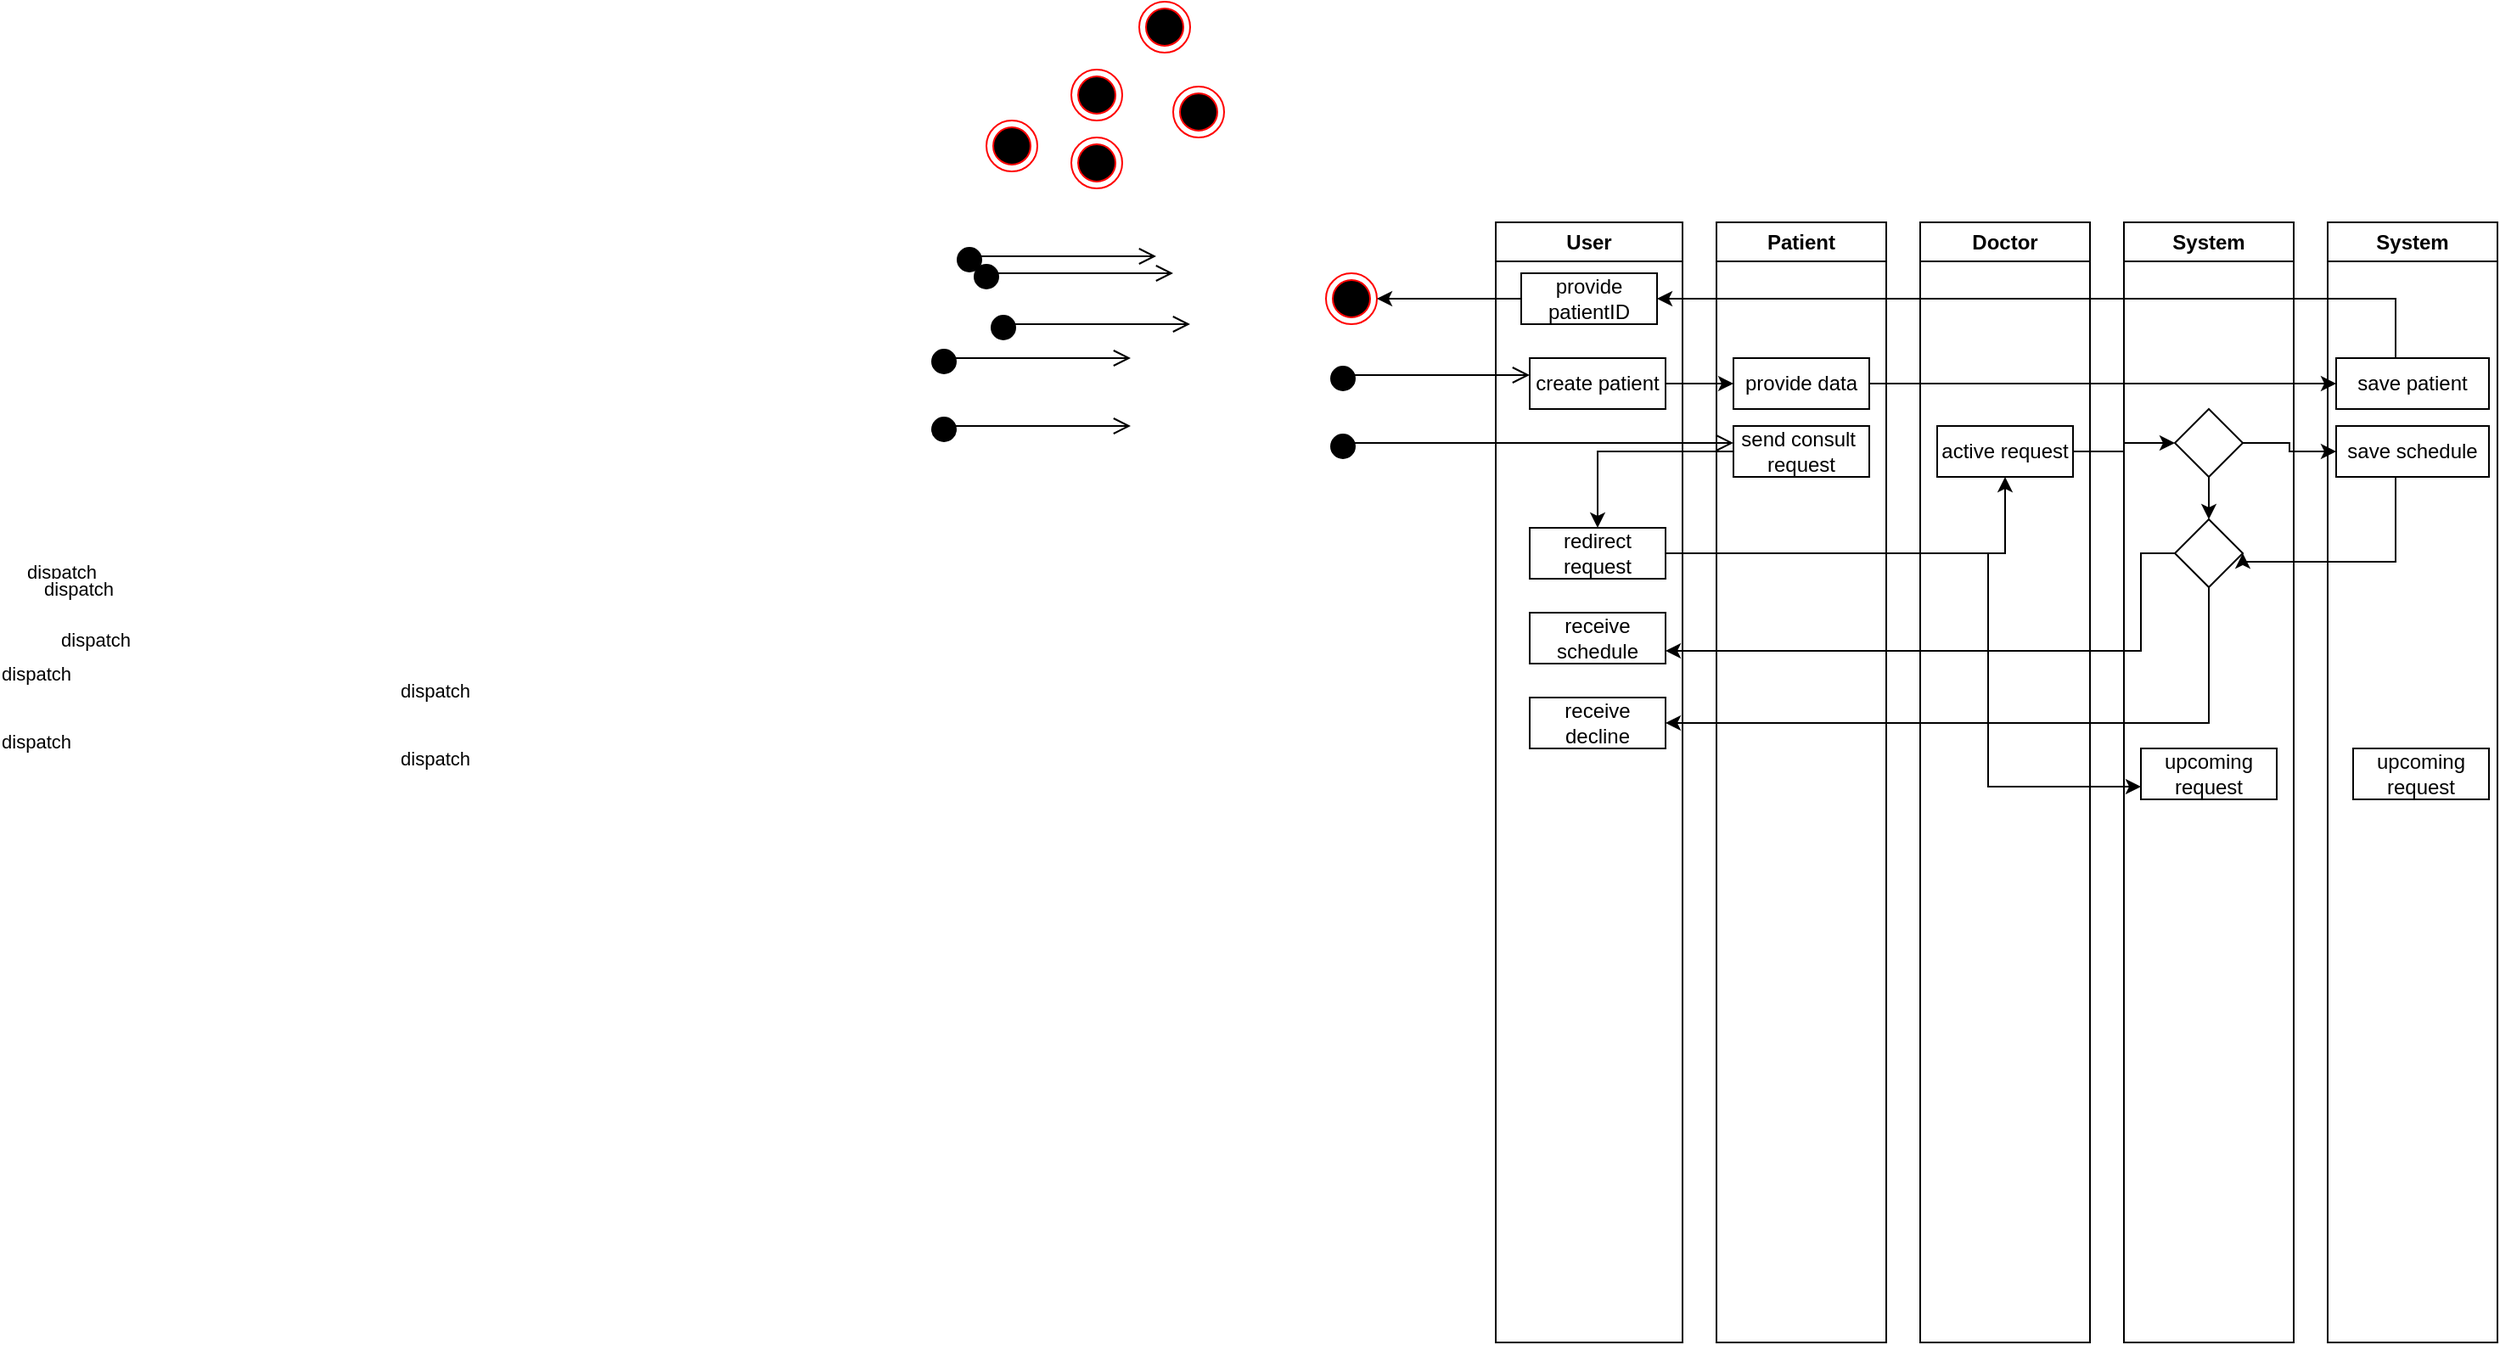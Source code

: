 <mxfile version="21.1.1" type="github">
  <diagram name="Page-1" id="Dt-ZxNauOOQQzTgZztIT">
    <mxGraphModel dx="3100" dy="2690" grid="1" gridSize="10" guides="1" tooltips="1" connect="1" arrows="1" fold="1" page="1" pageScale="1" pageWidth="850" pageHeight="1100" math="0" shadow="0">
      <root>
        <mxCell id="0" />
        <mxCell id="1" parent="0" />
        <mxCell id="F1hbvukqpj42X-t-kXSJ-1" value="User" style="swimlane;whiteSpace=wrap;html=1;" vertex="1" parent="1">
          <mxGeometry x="-100" y="-1410" width="110" height="660" as="geometry" />
        </mxCell>
        <mxCell id="F1hbvukqpj42X-t-kXSJ-13" value="create patient" style="whiteSpace=wrap;html=1;" vertex="1" parent="F1hbvukqpj42X-t-kXSJ-1">
          <mxGeometry x="20" y="80" width="80" height="30" as="geometry" />
        </mxCell>
        <mxCell id="F1hbvukqpj42X-t-kXSJ-19" value="provide patientID" style="whiteSpace=wrap;html=1;" vertex="1" parent="F1hbvukqpj42X-t-kXSJ-1">
          <mxGeometry x="15" y="30" width="80" height="30" as="geometry" />
        </mxCell>
        <mxCell id="F1hbvukqpj42X-t-kXSJ-32" value="dispatch" style="html=1;verticalAlign=bottom;startArrow=circle;startFill=1;endArrow=open;startSize=6;endSize=8;edgeStyle=elbowEdgeStyle;elbow=vertical;curved=0;rounded=0;entryX=0;entryY=0.333;entryDx=0;entryDy=0;entryPerimeter=0;" edge="1" parent="F1hbvukqpj42X-t-kXSJ-1" target="F1hbvukqpj42X-t-kXSJ-31">
          <mxGeometry x="-1" y="275" width="80" relative="1" as="geometry">
            <mxPoint x="-90" y="140" as="sourcePoint" />
            <mxPoint x="130" y="130" as="targetPoint" />
            <Array as="points">
              <mxPoint x="-70" y="130" />
            </Array>
            <mxPoint x="-260" y="185" as="offset" />
          </mxGeometry>
        </mxCell>
        <mxCell id="F1hbvukqpj42X-t-kXSJ-34" value="redirect request" style="whiteSpace=wrap;html=1;" vertex="1" parent="F1hbvukqpj42X-t-kXSJ-1">
          <mxGeometry x="20" y="180" width="80" height="30" as="geometry" />
        </mxCell>
        <mxCell id="F1hbvukqpj42X-t-kXSJ-47" value="receive schedule" style="whiteSpace=wrap;html=1;" vertex="1" parent="F1hbvukqpj42X-t-kXSJ-1">
          <mxGeometry x="20" y="230" width="80" height="30" as="geometry" />
        </mxCell>
        <mxCell id="F1hbvukqpj42X-t-kXSJ-48" value="receive decline" style="whiteSpace=wrap;html=1;" vertex="1" parent="F1hbvukqpj42X-t-kXSJ-1">
          <mxGeometry x="20" y="280" width="80" height="30" as="geometry" />
        </mxCell>
        <mxCell id="F1hbvukqpj42X-t-kXSJ-2" value="Patient" style="swimlane;whiteSpace=wrap;html=1;startSize=23;" vertex="1" parent="1">
          <mxGeometry x="30" y="-1410" width="100" height="660" as="geometry" />
        </mxCell>
        <mxCell id="F1hbvukqpj42X-t-kXSJ-31" value="send consult&amp;nbsp; request" style="whiteSpace=wrap;html=1;" vertex="1" parent="F1hbvukqpj42X-t-kXSJ-2">
          <mxGeometry x="10" y="120" width="80" height="30" as="geometry" />
        </mxCell>
        <mxCell id="F1hbvukqpj42X-t-kXSJ-3" value="System" style="swimlane;whiteSpace=wrap;html=1;" vertex="1" parent="1">
          <mxGeometry x="270" y="-1410" width="100" height="660" as="geometry" />
        </mxCell>
        <mxCell id="F1hbvukqpj42X-t-kXSJ-51" value="" style="edgeStyle=orthogonalEdgeStyle;rounded=0;orthogonalLoop=1;jettySize=auto;html=1;" edge="1" parent="F1hbvukqpj42X-t-kXSJ-3" source="F1hbvukqpj42X-t-kXSJ-43" target="F1hbvukqpj42X-t-kXSJ-49">
          <mxGeometry relative="1" as="geometry" />
        </mxCell>
        <mxCell id="F1hbvukqpj42X-t-kXSJ-43" value="" style="rhombus;whiteSpace=wrap;html=1;" vertex="1" parent="F1hbvukqpj42X-t-kXSJ-3">
          <mxGeometry x="30" y="110" width="40" height="40" as="geometry" />
        </mxCell>
        <mxCell id="F1hbvukqpj42X-t-kXSJ-49" value="" style="rhombus;whiteSpace=wrap;html=1;" vertex="1" parent="F1hbvukqpj42X-t-kXSJ-3">
          <mxGeometry x="30" y="175" width="40" height="40" as="geometry" />
        </mxCell>
        <mxCell id="F1hbvukqpj42X-t-kXSJ-54" value="upcoming request" style="whiteSpace=wrap;html=1;" vertex="1" parent="F1hbvukqpj42X-t-kXSJ-3">
          <mxGeometry x="10" y="310" width="80" height="30" as="geometry" />
        </mxCell>
        <mxCell id="F1hbvukqpj42X-t-kXSJ-4" value="Doctor" style="swimlane;whiteSpace=wrap;html=1;" vertex="1" parent="1">
          <mxGeometry x="150" y="-1410" width="100" height="660" as="geometry" />
        </mxCell>
        <mxCell id="F1hbvukqpj42X-t-kXSJ-38" value="active request" style="whiteSpace=wrap;html=1;" vertex="1" parent="F1hbvukqpj42X-t-kXSJ-4">
          <mxGeometry x="10" y="120" width="80" height="30" as="geometry" />
        </mxCell>
        <mxCell id="F1hbvukqpj42X-t-kXSJ-5" value="System" style="swimlane;whiteSpace=wrap;html=1;" vertex="1" parent="1">
          <mxGeometry x="390" y="-1410" width="100" height="660" as="geometry" />
        </mxCell>
        <mxCell id="F1hbvukqpj42X-t-kXSJ-16" value="save patient" style="whiteSpace=wrap;html=1;" vertex="1" parent="F1hbvukqpj42X-t-kXSJ-5">
          <mxGeometry x="5" y="80" width="90" height="30" as="geometry" />
        </mxCell>
        <mxCell id="F1hbvukqpj42X-t-kXSJ-45" value="save schedule" style="whiteSpace=wrap;html=1;" vertex="1" parent="F1hbvukqpj42X-t-kXSJ-5">
          <mxGeometry x="5" y="120" width="90" height="30" as="geometry" />
        </mxCell>
        <mxCell id="F1hbvukqpj42X-t-kXSJ-56" value="upcoming request" style="whiteSpace=wrap;html=1;" vertex="1" parent="F1hbvukqpj42X-t-kXSJ-5">
          <mxGeometry x="15" y="310" width="80" height="30" as="geometry" />
        </mxCell>
        <mxCell id="F1hbvukqpj42X-t-kXSJ-7" value="dispatch" style="html=1;verticalAlign=bottom;startArrow=circle;startFill=1;endArrow=open;startSize=6;endSize=8;edgeStyle=elbowEdgeStyle;elbow=vertical;curved=0;rounded=0;" edge="1" parent="1">
          <mxGeometry x="-1" y="275" width="80" relative="1" as="geometry">
            <mxPoint x="-190" y="-1310" as="sourcePoint" />
            <mxPoint x="-80" y="-1320" as="targetPoint" />
            <Array as="points">
              <mxPoint x="-170" y="-1320" />
            </Array>
            <mxPoint x="-260" y="185" as="offset" />
          </mxGeometry>
        </mxCell>
        <mxCell id="F1hbvukqpj42X-t-kXSJ-8" value="dispatch" style="html=1;verticalAlign=bottom;startArrow=circle;startFill=1;endArrow=open;startSize=6;endSize=8;edgeStyle=elbowEdgeStyle;elbow=vertical;curved=0;rounded=0;" edge="1" parent="1">
          <mxGeometry x="-1" y="275" width="80" relative="1" as="geometry">
            <mxPoint x="-390" y="-1340" as="sourcePoint" />
            <mxPoint x="-280" y="-1350" as="targetPoint" />
            <Array as="points">
              <mxPoint x="-370" y="-1350" />
            </Array>
            <mxPoint x="-260" y="185" as="offset" />
          </mxGeometry>
        </mxCell>
        <mxCell id="F1hbvukqpj42X-t-kXSJ-9" value="dispatch" style="html=1;verticalAlign=bottom;startArrow=circle;startFill=1;endArrow=open;startSize=6;endSize=8;edgeStyle=elbowEdgeStyle;elbow=vertical;curved=0;rounded=0;" edge="1" parent="1">
          <mxGeometry x="-1" y="275" width="80" relative="1" as="geometry">
            <mxPoint x="-425" y="-1320" as="sourcePoint" />
            <mxPoint x="-315" y="-1330" as="targetPoint" />
            <Array as="points">
              <mxPoint x="-405" y="-1330" />
            </Array>
            <mxPoint x="-260" y="185" as="offset" />
          </mxGeometry>
        </mxCell>
        <mxCell id="F1hbvukqpj42X-t-kXSJ-10" value="dispatch" style="html=1;verticalAlign=bottom;startArrow=circle;startFill=1;endArrow=open;startSize=6;endSize=8;edgeStyle=elbowEdgeStyle;elbow=vertical;curved=0;rounded=0;" edge="1" parent="1">
          <mxGeometry x="-1" y="275" width="80" relative="1" as="geometry">
            <mxPoint x="-410" y="-1380" as="sourcePoint" />
            <mxPoint x="-300" y="-1390" as="targetPoint" />
            <Array as="points">
              <mxPoint x="-390" y="-1390" />
            </Array>
            <mxPoint x="-260" y="185" as="offset" />
          </mxGeometry>
        </mxCell>
        <mxCell id="F1hbvukqpj42X-t-kXSJ-11" value="dispatch" style="html=1;verticalAlign=bottom;startArrow=circle;startFill=1;endArrow=open;startSize=6;endSize=8;edgeStyle=elbowEdgeStyle;elbow=vertical;curved=0;rounded=0;" edge="1" parent="1">
          <mxGeometry x="-1" y="275" width="80" relative="1" as="geometry">
            <mxPoint x="-400" y="-1370" as="sourcePoint" />
            <mxPoint x="-290" y="-1380" as="targetPoint" />
            <Array as="points">
              <mxPoint x="-380" y="-1380" />
            </Array>
            <mxPoint x="-260" y="185" as="offset" />
          </mxGeometry>
        </mxCell>
        <mxCell id="F1hbvukqpj42X-t-kXSJ-12" value="dispatch" style="html=1;verticalAlign=bottom;startArrow=circle;startFill=1;endArrow=open;startSize=6;endSize=8;edgeStyle=elbowEdgeStyle;elbow=vertical;curved=0;rounded=0;" edge="1" parent="1">
          <mxGeometry x="-1" y="275" width="80" relative="1" as="geometry">
            <mxPoint x="-425" y="-1280" as="sourcePoint" />
            <mxPoint x="-315" y="-1290" as="targetPoint" />
            <Array as="points">
              <mxPoint x="-405" y="-1290" />
            </Array>
            <mxPoint x="-260" y="185" as="offset" />
          </mxGeometry>
        </mxCell>
        <mxCell id="F1hbvukqpj42X-t-kXSJ-17" style="edgeStyle=orthogonalEdgeStyle;rounded=0;orthogonalLoop=1;jettySize=auto;html=1;entryX=0;entryY=0.5;entryDx=0;entryDy=0;" edge="1" parent="1" source="F1hbvukqpj42X-t-kXSJ-14" target="F1hbvukqpj42X-t-kXSJ-16">
          <mxGeometry relative="1" as="geometry" />
        </mxCell>
        <mxCell id="F1hbvukqpj42X-t-kXSJ-14" value="provide data" style="whiteSpace=wrap;html=1;" vertex="1" parent="1">
          <mxGeometry x="40" y="-1330" width="80" height="30" as="geometry" />
        </mxCell>
        <mxCell id="F1hbvukqpj42X-t-kXSJ-15" value="" style="edgeStyle=orthogonalEdgeStyle;rounded=0;orthogonalLoop=1;jettySize=auto;html=1;" edge="1" parent="1" source="F1hbvukqpj42X-t-kXSJ-13" target="F1hbvukqpj42X-t-kXSJ-14">
          <mxGeometry relative="1" as="geometry" />
        </mxCell>
        <mxCell id="F1hbvukqpj42X-t-kXSJ-20" style="edgeStyle=orthogonalEdgeStyle;rounded=0;orthogonalLoop=1;jettySize=auto;html=1;entryX=1;entryY=0.5;entryDx=0;entryDy=0;" edge="1" parent="1" source="F1hbvukqpj42X-t-kXSJ-16" target="F1hbvukqpj42X-t-kXSJ-19">
          <mxGeometry relative="1" as="geometry">
            <Array as="points">
              <mxPoint x="430" y="-1365" />
            </Array>
          </mxGeometry>
        </mxCell>
        <mxCell id="F1hbvukqpj42X-t-kXSJ-22" value="" style="ellipse;html=1;shape=endState;fillColor=#000000;strokeColor=#ff0000;" vertex="1" parent="1">
          <mxGeometry x="-200" y="-1380" width="30" height="30" as="geometry" />
        </mxCell>
        <mxCell id="F1hbvukqpj42X-t-kXSJ-24" value="" style="ellipse;html=1;shape=endState;fillColor=#000000;strokeColor=#ff0000;" vertex="1" parent="1">
          <mxGeometry x="-310" y="-1540" width="30" height="30" as="geometry" />
        </mxCell>
        <mxCell id="F1hbvukqpj42X-t-kXSJ-25" value="" style="ellipse;html=1;shape=endState;fillColor=#000000;strokeColor=#ff0000;" vertex="1" parent="1">
          <mxGeometry x="-290" y="-1490" width="30" height="30" as="geometry" />
        </mxCell>
        <mxCell id="F1hbvukqpj42X-t-kXSJ-26" value="" style="ellipse;html=1;shape=endState;fillColor=#000000;strokeColor=#ff0000;" vertex="1" parent="1">
          <mxGeometry x="-350" y="-1460" width="30" height="30" as="geometry" />
        </mxCell>
        <mxCell id="F1hbvukqpj42X-t-kXSJ-27" value="" style="ellipse;html=1;shape=endState;fillColor=#000000;strokeColor=#ff0000;" vertex="1" parent="1">
          <mxGeometry x="-350" y="-1500" width="30" height="30" as="geometry" />
        </mxCell>
        <mxCell id="F1hbvukqpj42X-t-kXSJ-28" value="" style="ellipse;html=1;shape=endState;fillColor=#000000;strokeColor=#ff0000;" vertex="1" parent="1">
          <mxGeometry x="-400" y="-1470" width="30" height="30" as="geometry" />
        </mxCell>
        <mxCell id="F1hbvukqpj42X-t-kXSJ-21" style="edgeStyle=orthogonalEdgeStyle;rounded=0;orthogonalLoop=1;jettySize=auto;html=1;entryX=1;entryY=0.5;entryDx=0;entryDy=0;" edge="1" parent="1" source="F1hbvukqpj42X-t-kXSJ-19" target="F1hbvukqpj42X-t-kXSJ-22">
          <mxGeometry relative="1" as="geometry">
            <mxPoint x="-140" y="-1365" as="targetPoint" />
            <Array as="points" />
          </mxGeometry>
        </mxCell>
        <mxCell id="F1hbvukqpj42X-t-kXSJ-36" style="edgeStyle=orthogonalEdgeStyle;rounded=0;orthogonalLoop=1;jettySize=auto;html=1;entryX=0.5;entryY=0;entryDx=0;entryDy=0;" edge="1" parent="1" source="F1hbvukqpj42X-t-kXSJ-31" target="F1hbvukqpj42X-t-kXSJ-34">
          <mxGeometry relative="1" as="geometry" />
        </mxCell>
        <mxCell id="F1hbvukqpj42X-t-kXSJ-39" style="edgeStyle=orthogonalEdgeStyle;rounded=0;orthogonalLoop=1;jettySize=auto;html=1;entryX=0.5;entryY=1;entryDx=0;entryDy=0;" edge="1" parent="1" source="F1hbvukqpj42X-t-kXSJ-34" target="F1hbvukqpj42X-t-kXSJ-38">
          <mxGeometry relative="1" as="geometry" />
        </mxCell>
        <mxCell id="F1hbvukqpj42X-t-kXSJ-44" value="" style="edgeStyle=orthogonalEdgeStyle;rounded=0;orthogonalLoop=1;jettySize=auto;html=1;" edge="1" parent="1" source="F1hbvukqpj42X-t-kXSJ-38" target="F1hbvukqpj42X-t-kXSJ-43">
          <mxGeometry relative="1" as="geometry" />
        </mxCell>
        <mxCell id="F1hbvukqpj42X-t-kXSJ-46" value="" style="edgeStyle=orthogonalEdgeStyle;rounded=0;orthogonalLoop=1;jettySize=auto;html=1;" edge="1" parent="1" source="F1hbvukqpj42X-t-kXSJ-43" target="F1hbvukqpj42X-t-kXSJ-45">
          <mxGeometry relative="1" as="geometry" />
        </mxCell>
        <mxCell id="F1hbvukqpj42X-t-kXSJ-50" style="edgeStyle=orthogonalEdgeStyle;rounded=0;orthogonalLoop=1;jettySize=auto;html=1;entryX=1;entryY=0.5;entryDx=0;entryDy=0;" edge="1" parent="1" source="F1hbvukqpj42X-t-kXSJ-45" target="F1hbvukqpj42X-t-kXSJ-49">
          <mxGeometry relative="1" as="geometry">
            <Array as="points">
              <mxPoint x="430" y="-1210" />
              <mxPoint x="340" y="-1210" />
            </Array>
          </mxGeometry>
        </mxCell>
        <mxCell id="F1hbvukqpj42X-t-kXSJ-52" style="edgeStyle=orthogonalEdgeStyle;rounded=0;orthogonalLoop=1;jettySize=auto;html=1;entryX=1;entryY=0.75;entryDx=0;entryDy=0;" edge="1" parent="1" source="F1hbvukqpj42X-t-kXSJ-49" target="F1hbvukqpj42X-t-kXSJ-47">
          <mxGeometry relative="1" as="geometry">
            <Array as="points">
              <mxPoint x="280" y="-1215" />
              <mxPoint x="280" y="-1157" />
            </Array>
          </mxGeometry>
        </mxCell>
        <mxCell id="F1hbvukqpj42X-t-kXSJ-53" style="edgeStyle=orthogonalEdgeStyle;rounded=0;orthogonalLoop=1;jettySize=auto;html=1;entryX=1;entryY=0.5;entryDx=0;entryDy=0;" edge="1" parent="1" source="F1hbvukqpj42X-t-kXSJ-49" target="F1hbvukqpj42X-t-kXSJ-48">
          <mxGeometry relative="1" as="geometry">
            <Array as="points">
              <mxPoint x="320" y="-1115" />
            </Array>
          </mxGeometry>
        </mxCell>
        <mxCell id="F1hbvukqpj42X-t-kXSJ-55" style="edgeStyle=orthogonalEdgeStyle;rounded=0;orthogonalLoop=1;jettySize=auto;html=1;entryX=0;entryY=0.75;entryDx=0;entryDy=0;" edge="1" parent="1" source="F1hbvukqpj42X-t-kXSJ-34" target="F1hbvukqpj42X-t-kXSJ-54">
          <mxGeometry relative="1" as="geometry">
            <Array as="points">
              <mxPoint x="190" y="-1215" />
              <mxPoint x="190" y="-1077" />
            </Array>
          </mxGeometry>
        </mxCell>
      </root>
    </mxGraphModel>
  </diagram>
</mxfile>
